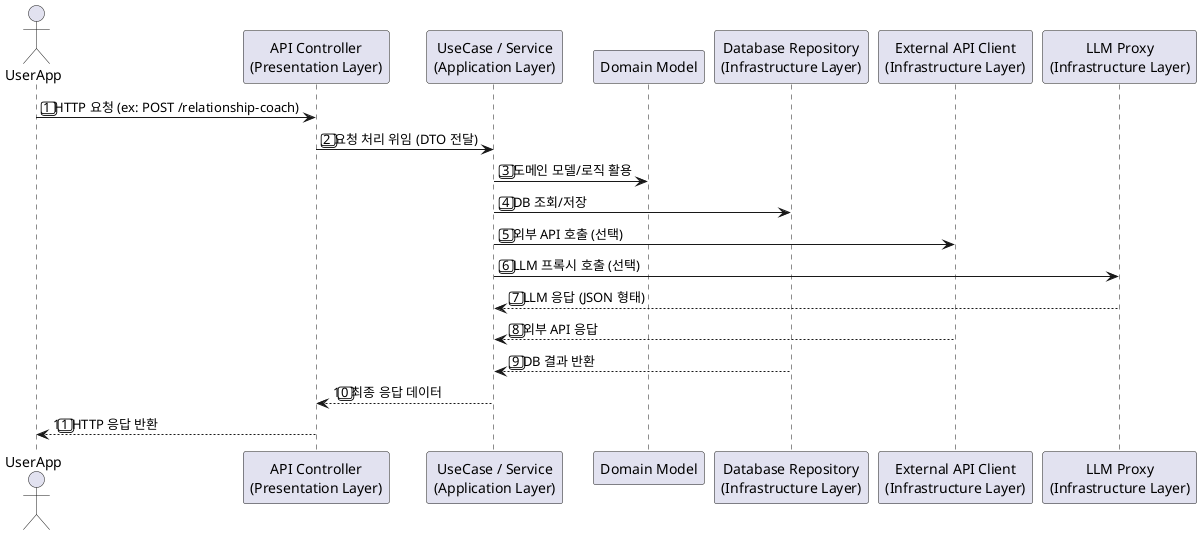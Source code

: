 @startuml
actor UserApp as 사용자

participant Controller as "API Controller\n(Presentation Layer)"
participant Service as "UseCase / Service\n(Application Layer)"
participant Domain as "Domain Model"
participant Repository as "Database Repository\n(Infrastructure Layer)"
participant ExternalAPI as "External API Client\n(Infrastructure Layer)"
participant LLMProxy as "LLM Proxy\n(Infrastructure Layer)"

사용자 -> Controller : 1️⃣ HTTP 요청 (ex: POST /relationship-coach)
Controller -> Service : 2️⃣ 요청 처리 위임 (DTO 전달)

Service -> Domain : 3️⃣ 도메인 모델/로직 활용
Service -> Repository : 4️⃣ DB 조회/저장
Service -> ExternalAPI : 5️⃣ 외부 API 호출 (선택)
Service -> LLMProxy : 6️⃣ LLM 프록시 호출 (선택)

LLMProxy --> Service : 7️⃣ LLM 응답 (JSON 형태)
ExternalAPI --> Service : 8️⃣ 외부 API 응답
Repository --> Service : 9️⃣ DB 결과 반환

Service --> Controller : 10️⃣ 최종 응답 데이터
Controller --> 사용자 : 11️⃣ HTTP 응답 반환

@enduml
